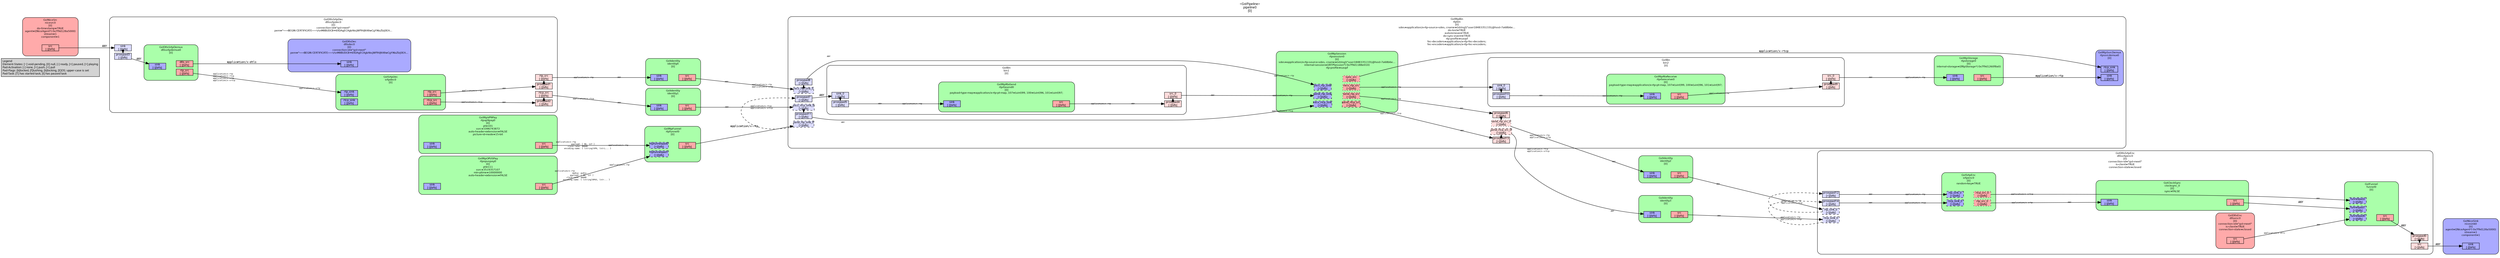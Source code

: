 digraph pipeline {
  rankdir=LR;
  fontname="sans";
  fontsize="10";
  labelloc=t;
  nodesep=.1;
  ranksep=.2;
  label="<GstPipeline>\npipeline0\n[0]";
  node [style="filled,rounded", shape=box, fontsize="9", fontname="sans", margin="0.0,0.0"];
  edge [labelfontsize="6", fontsize="9", fontname="monospace"];
  
  legend [
    pos="0,0!",
    margin="0.05,0.05",
    style="filled",
    label="Legend\lElement-States: [~] void-pending, [0] null, [-] ready, [=] paused, [>] playing\lPad-Activation: [-] none, [>] push, [<] pull\lPad-Flags: [b]locked, [f]lushing, [b]locking, [E]OS; upper-case is set\lPad-Task: [T] has started task, [t] has paused task\l",
  ];
  subgraph cluster_identity3_0x7f9d118940d0 {
    fontname="Bitstream Vera Sans";
    fontsize="8";
    style="filled,rounded";
    color=black;
    label="GstIdentity\nidentity3\n[0]";
    subgraph cluster_identity3_0x7f9d118940d0_sink {
      label="";
      style="invis";
      identity3_0x7f9d118940d0_sink_0x7f9d11897110 [color=black, fillcolor="#aaaaff", label="sink\n[-][bFb]", height="0.2", style="filled,solid"];
    }

    subgraph cluster_identity3_0x7f9d118940d0_src {
      label="";
      style="invis";
      identity3_0x7f9d118940d0_src_0x7f9d11897360 [color=black, fillcolor="#ffaaaa", label="src\n[-][bFb]", height="0.2", style="filled,solid"];
    }

    identity3_0x7f9d118940d0_sink_0x7f9d11897110 -> identity3_0x7f9d118940d0_src_0x7f9d11897360 [style="invis"];
    fillcolor="#aaffaa";
  }

  identity3_0x7f9d118940d0_src_0x7f9d11897360 -> dtlssrtpenc0_0x7f9d10868060_rtcp_sink_0_0x7f9d1189e2d0 [labeldistance="10", labelangle="0", label="                                                  ", taillabel="ANY", headlabel="application/x-rtp\lapplication/x-rtcp\l"]
  subgraph cluster_identity2_0x7f9d1187f6d0 {
    fontname="Bitstream Vera Sans";
    fontsize="8";
    style="filled,rounded";
    color=black;
    label="GstIdentity\nidentity2\n[0]";
    subgraph cluster_identity2_0x7f9d1187f6d0_sink {
      label="";
      style="invis";
      identity2_0x7f9d1187f6d0_sink_0x7f9d11896c70 [color=black, fillcolor="#aaaaff", label="sink\n[-][bFb]", height="0.2", style="filled,solid"];
    }

    subgraph cluster_identity2_0x7f9d1187f6d0_src {
      label="";
      style="invis";
      identity2_0x7f9d1187f6d0_src_0x7f9d11896ec0 [color=black, fillcolor="#ffaaaa", label="src\n[-][bFb]", height="0.2", style="filled,solid"];
    }

    identity2_0x7f9d1187f6d0_sink_0x7f9d11896c70 -> identity2_0x7f9d1187f6d0_src_0x7f9d11896ec0 [style="invis"];
    fillcolor="#aaffaa";
  }

  identity2_0x7f9d1187f6d0_src_0x7f9d11896ec0 -> dtlssrtpenc0_0x7f9d10868060_rtp_sink_0_0x7f9d108bdda0 [labeldistance="10", labelangle="0", label="                                                  ", taillabel="ANY", headlabel="application/x-rtp\lapplication/x-rtcp\l"]
  subgraph cluster_identity1_0x7f9d11884ad0 {
    fontname="Bitstream Vera Sans";
    fontsize="8";
    style="filled,rounded";
    color=black;
    label="GstIdentity\nidentity1\n[0]";
    subgraph cluster_identity1_0x7f9d11884ad0_sink {
      label="";
      style="invis";
      identity1_0x7f9d11884ad0_sink_0x7f9d118967d0 [color=black, fillcolor="#aaaaff", label="sink\n[-][bFb]", height="0.2", style="filled,solid"];
    }

    subgraph cluster_identity1_0x7f9d11884ad0_src {
      label="";
      style="invis";
      identity1_0x7f9d11884ad0_src_0x7f9d11896a20 [color=black, fillcolor="#ffaaaa", label="src\n[-][bFb]", height="0.2", style="filled,solid"];
    }

    identity1_0x7f9d11884ad0_sink_0x7f9d118967d0 -> identity1_0x7f9d11884ad0_src_0x7f9d11896a20 [style="invis"];
    fillcolor="#aaffaa";
  }

  identity1_0x7f9d11884ad0_src_0x7f9d11896a20 -> rtpbin_0x7f9d118700c0_recv_rtcp_sink_0_0x7f9d108bdb30 [labeldistance="10", labelangle="0", label="                                                  ", taillabel="ANY", headlabel="application/x-rtcp\lapplication/x-srtcp\l"]
  subgraph cluster_identity0_0x7f9d118770d0 {
    fontname="Bitstream Vera Sans";
    fontsize="8";
    style="filled,rounded";
    color=black;
    label="GstIdentity\nidentity0\n[0]";
    subgraph cluster_identity0_0x7f9d118770d0_sink {
      label="";
      style="invis";
      identity0_0x7f9d118770d0_sink_0x7f9d11896330 [color=black, fillcolor="#aaaaff", label="sink\n[-][bFb]", height="0.2", style="filled,solid"];
    }

    subgraph cluster_identity0_0x7f9d118770d0_src {
      label="";
      style="invis";
      identity0_0x7f9d118770d0_src_0x7f9d11896580 [color=black, fillcolor="#ffaaaa", label="src\n[-][bFb]", height="0.2", style="filled,solid"];
    }

    identity0_0x7f9d118770d0_sink_0x7f9d11896330 -> identity0_0x7f9d118770d0_src_0x7f9d11896580 [style="invis"];
    fillcolor="#aaffaa";
  }

  identity0_0x7f9d118770d0_src_0x7f9d11896580 -> rtpbin_0x7f9d118700c0_recv_rtp_sink_0_0x7f9d108bd3e0 [labeldistance="10", labelangle="0", label="                                                  ", taillabel="ANY", headlabel="application/x-rtp\lapplication/x-srtp\l"]
  subgraph cluster_rtpfunnel0_0x7f9d128a5540 {
    fontname="Bitstream Vera Sans";
    fontsize="8";
    style="filled,rounded";
    color=black;
    label="GstRtpFunnel\nrtpfunnel0\n[0]";
    subgraph cluster_rtpfunnel0_0x7f9d128a5540_sink {
      label="";
      style="invis";
      rtpfunnel0_0x7f9d128a5540_rtpfunnelpad0_0x7f9d11880a50 [color=black, fillcolor="#aaaaff", label="rtpfunnelpad0\n[>][bfb]", height="0.2", style="filled,dashed"];
      rtpfunnel0_0x7f9d128a5540_rtpfunnelpad1_0x7f9d11880ca0 [color=black, fillcolor="#aaaaff", label="rtpfunnelpad1\n[>][bfb]", height="0.2", style="filled,dashed"];
    }

    subgraph cluster_rtpfunnel0_0x7f9d128a5540_src {
      label="";
      style="invis";
      rtpfunnel0_0x7f9d128a5540_src_0x7f9d11880800 [color=black, fillcolor="#ffaaaa", label="src\n[-][bFb]", height="0.2", style="filled,solid"];
    }

    rtpfunnel0_0x7f9d128a5540_rtpfunnelpad0_0x7f9d11880a50 -> rtpfunnel0_0x7f9d128a5540_src_0x7f9d11880800 [style="invis"];
    fillcolor="#aaffaa";
  }

  rtpfunnel0_0x7f9d128a5540_src_0x7f9d11880800 -> rtpbin_0x7f9d118700c0_send_rtp_sink_0_0x7f9d108bd170 [label="application/x-rtp\l"]
  subgraph cluster_rtpvp9pay0_0x7f9d11888190 {
    fontname="Bitstream Vera Sans";
    fontsize="8";
    style="filled,rounded";
    color=black;
    label="GstRtpVP9Pay\nrtpvp9pay0\n[0]\npt=101\nssrc=1096743872\nauto-header-extension=FALSE\npicture-id-mode=15-bit";
    subgraph cluster_rtpvp9pay0_0x7f9d11888190_sink {
      label="";
      style="invis";
      rtpvp9pay0_0x7f9d11888190_sink_0x7f9d118805b0 [color=black, fillcolor="#aaaaff", label="sink\n[-][bFb]", height="0.2", style="filled,solid"];
    }

    subgraph cluster_rtpvp9pay0_0x7f9d11888190_src {
      label="";
      style="invis";
      rtpvp9pay0_0x7f9d11888190_src_0x7f9d11880360 [color=black, fillcolor="#ffaaaa", label="src\n[-][bFb]", height="0.2", style="filled,solid"];
    }

    rtpvp9pay0_0x7f9d11888190_sink_0x7f9d118805b0 -> rtpvp9pay0_0x7f9d11888190_src_0x7f9d11880360 [style="invis"];
    fillcolor="#aaffaa";
  }

  rtpvp9pay0_0x7f9d11888190_src_0x7f9d11880360 -> rtpfunnel0_0x7f9d128a5540_rtpfunnelpad0_0x7f9d11880a50 [labeldistance="10", labelangle="0", label="                                                  ", taillabel="application/x-rtp\l             payload: [ 96, 127 ]\l          clock-rate: 90000\l       encoding-name: { (string)VP9, (stri... }\l", headlabel="application/x-rtp\l"]
  subgraph cluster_rtpopuspay0_0x7f9d11886240 {
    fontname="Bitstream Vera Sans";
    fontsize="8";
    style="filled,rounded";
    color=black;
    label="GstRtpOPUSPay\nrtpopuspay0\n[0]\npt=111\nssrc=3519357107\nmin-ptime=10000000\nauto-header-extension=FALSE";
    subgraph cluster_rtpopuspay0_0x7f9d11886240_sink {
      label="";
      style="invis";
      rtpopuspay0_0x7f9d11886240_sink_0x7f9d11880110 [color=black, fillcolor="#aaaaff", label="sink\n[-][bFb]", height="0.2", style="filled,solid"];
    }

    subgraph cluster_rtpopuspay0_0x7f9d11886240_src {
      label="";
      style="invis";
      rtpopuspay0_0x7f9d11886240_src_0x7f9d11879d40 [color=black, fillcolor="#ffaaaa", label="src\n[-][bFb]", height="0.2", style="filled,solid"];
    }

    rtpopuspay0_0x7f9d11886240_sink_0x7f9d11880110 -> rtpopuspay0_0x7f9d11886240_src_0x7f9d11879d40 [style="invis"];
    fillcolor="#aaffaa";
  }

  rtpopuspay0_0x7f9d11886240_src_0x7f9d11879d40 -> rtpfunnel0_0x7f9d128a5540_rtpfunnelpad1_0x7f9d11880ca0 [labeldistance="10", labelangle="0", label="                                                  ", taillabel="application/x-rtp\l               media: audio\l             payload: [ 96, 127 ]\l          clock-rate: 48000\l       encoding-name: { (string)OPUS, (str... }\l", headlabel="application/x-rtp\l"]
  subgraph cluster_dtlssrtpdec0_0x7f9d108be0a0 {
    fontname="Bitstream Vera Sans";
    fontsize="8";
    style="filled,rounded";
    color=black;
    label="GstDtlsSrtpDec\ndtlssrtpdec0\n[0]\nconnection-id=\"gst-meet\"\npem=\"-----BEGIN CERTIFICATE-----\\r\\nMIIBUDCB+KADAgECAgkAksjWf9VjK48wCgYIKoZIzj0EA…";
    subgraph cluster_dtlssrtpdec0_0x7f9d108be0a0_sink {
      label="";
      style="invis";
      _proxypad3_0x7f9d108c0820 [color=black, fillcolor="#ddddff", label="proxypad3\n[-][bfb]", height="0.2", style="filled,solid"];
    dtlssrtpdec0_0x7f9d108be0a0_sink_0x7f9d108bc7b0 -> _proxypad3_0x7f9d108c0820 [style=dashed, minlen=0]
      dtlssrtpdec0_0x7f9d108be0a0_sink_0x7f9d108bc7b0 [color=black, fillcolor="#ddddff", label="sink\n[-][bFb]", height="0.2", style="filled,solid"];
    }

    subgraph cluster_dtlssrtpdec0_0x7f9d108be0a0_src {
      label="";
      style="invis";
      _proxypad1_0x7f9d108c0360 [color=black, fillcolor="#ffdddd", label="proxypad1\n[-][bfb]", height="0.2", style="filled,solid"];
    _proxypad1_0x7f9d108c0360 -> dtlssrtpdec0_0x7f9d108be0a0_rtp_src_0x7f9d108bc2d0 [style=dashed, minlen=0]
      dtlssrtpdec0_0x7f9d108be0a0_rtp_src_0x7f9d108bc2d0 [color=black, fillcolor="#ffdddd", label="rtp_src\n[-][bFb]", height="0.2", style="filled,solid"];
      _proxypad2_0x7f9d108c05c0 [color=black, fillcolor="#ffdddd", label="proxypad2\n[-][bfb]", height="0.2", style="filled,solid"];
    _proxypad2_0x7f9d108c05c0 -> dtlssrtpdec0_0x7f9d108be0a0_rtcp_src_0x7f9d108bc540 [style=dashed, minlen=0]
      dtlssrtpdec0_0x7f9d108be0a0_rtcp_src_0x7f9d108bc540 [color=black, fillcolor="#ffdddd", label="rtcp_src\n[-][bFb]", height="0.2", style="filled,solid"];
    }

    dtlssrtpdec0_0x7f9d108be0a0_sink_0x7f9d108bc7b0 -> dtlssrtpdec0_0x7f9d108be0a0_rtp_src_0x7f9d108bc2d0 [style="invis"];
    fillcolor="#ffffff";
    subgraph cluster_srtpdec0_0x7f9d108ba010 {
      fontname="Bitstream Vera Sans";
      fontsize="8";
      style="filled,rounded";
      color=black;
      label="GstSrtpDec\nsrtpdec0\n[0]";
      subgraph cluster_srtpdec0_0x7f9d108ba010_sink {
        label="";
        style="invis";
        srtpdec0_0x7f9d108ba010_rtp_sink_0x7f9d11878ac0 [color=black, fillcolor="#aaaaff", label="rtp_sink\n[-][bFb]", height="0.2", style="filled,solid"];
        srtpdec0_0x7f9d108ba010_rtcp_sink_0x7f9d11878f60 [color=black, fillcolor="#aaaaff", label="rtcp_sink\n[-][bFb]", height="0.2", style="filled,solid"];
      }

      subgraph cluster_srtpdec0_0x7f9d108ba010_src {
        label="";
        style="invis";
        srtpdec0_0x7f9d108ba010_rtp_src_0x7f9d11878d10 [color=black, fillcolor="#ffaaaa", label="rtp_src\n[-][bFb]", height="0.2", style="filled,solid"];
        srtpdec0_0x7f9d108ba010_rtcp_src_0x7f9d118791b0 [color=black, fillcolor="#ffaaaa", label="rtcp_src\n[-][bFb]", height="0.2", style="filled,solid"];
      }

      srtpdec0_0x7f9d108ba010_rtp_sink_0x7f9d11878ac0 -> srtpdec0_0x7f9d108ba010_rtp_src_0x7f9d11878d10 [style="invis"];
      fillcolor="#aaffaa";
    }

    srtpdec0_0x7f9d108ba010_rtp_src_0x7f9d11878d10 -> _proxypad1_0x7f9d108c0360 [labeldistance="10", labelangle="0", label="                                                  ", taillabel="application/x-rtp\l", headlabel="ANY"]
    srtpdec0_0x7f9d108ba010_rtcp_src_0x7f9d118791b0 -> _proxypad2_0x7f9d108c05c0 [labeldistance="10", labelangle="0", label="                                                  ", taillabel="application/x-rtcp\l", headlabel="ANY"]
    subgraph cluster_dtlsdec0_0x7f9d108ba170 {
      fontname="Bitstream Vera Sans";
      fontsize="8";
      style="filled,rounded";
      color=black;
      label="GstDtlsDec\ndtlsdec0\n[0]\nconnection-id=\"gst-meet\"\npem=\"-----BEGIN CERTIFICATE-----\\r\\nMIIBUDCB+KADAgECAgkAksjWf9VjK48wCgYIKoZIzj0EA…";
      subgraph cluster_dtlsdec0_0x7f9d108ba170_sink {
        label="";
        style="invis";
        dtlsdec0_0x7f9d108ba170_sink_0x7f9d11879af0 [color=black, fillcolor="#aaaaff", label="sink\n[-][bFb]", height="0.2", style="filled,solid"];
      }

      fillcolor="#aaaaff";
    }

    subgraph cluster_dtlssrtpdemux0_0x7f9d1094a6c0 {
      fontname="Bitstream Vera Sans";
      fontsize="8";
      style="filled,rounded";
      color=black;
      label="GstDtlsSrtpDemux\ndtlssrtpdemux0\n[0]";
      subgraph cluster_dtlssrtpdemux0_0x7f9d1094a6c0_sink {
        label="";
        style="invis";
        dtlssrtpdemux0_0x7f9d1094a6c0_sink_0x7f9d11879400 [color=black, fillcolor="#aaaaff", label="sink\n[-][bFb]", height="0.2", style="filled,solid"];
      }

      subgraph cluster_dtlssrtpdemux0_0x7f9d1094a6c0_src {
        label="";
        style="invis";
        dtlssrtpdemux0_0x7f9d1094a6c0_rtp_src_0x7f9d11879650 [color=black, fillcolor="#ffaaaa", label="rtp_src\n[-][bFb]", height="0.2", style="filled,solid"];
        dtlssrtpdemux0_0x7f9d1094a6c0_dtls_src_0x7f9d118798a0 [color=black, fillcolor="#ffaaaa", label="dtls_src\n[-][bFb]", height="0.2", style="filled,solid"];
      }

      dtlssrtpdemux0_0x7f9d1094a6c0_sink_0x7f9d11879400 -> dtlssrtpdemux0_0x7f9d1094a6c0_rtp_src_0x7f9d11879650 [style="invis"];
      fillcolor="#aaffaa";
    }

    _proxypad3_0x7f9d108c0820 -> dtlssrtpdemux0_0x7f9d1094a6c0_sink_0x7f9d11879400 [label="ANY"]
    dtlssrtpdemux0_0x7f9d1094a6c0_rtp_src_0x7f9d11879650 -> srtpdec0_0x7f9d108ba010_rtp_sink_0x7f9d11878ac0 [labeldistance="10", labelangle="0", label="                                                  ", taillabel="application/x-rtp\lapplication/x-rtcp\lapplication/x-srtp\lapplication/x-srtcp\l", headlabel="application/x-srtp\l"]
    dtlssrtpdemux0_0x7f9d1094a6c0_dtls_src_0x7f9d118798a0 -> dtlsdec0_0x7f9d108ba170_sink_0x7f9d11879af0 [label="application/x-dtls\l"]
  }

  dtlssrtpdec0_0x7f9d108be0a0_rtp_src_0x7f9d108bc2d0 -> identity0_0x7f9d118770d0_sink_0x7f9d11896330 [labeldistance="10", labelangle="0", label="                                                  ", taillabel="application/x-rtp\l", headlabel="ANY"]
  dtlssrtpdec0_0x7f9d108be0a0_rtcp_src_0x7f9d108bc540 -> identity1_0x7f9d11884ad0_sink_0x7f9d118967d0 [labeldistance="10", labelangle="0", label="                                                  ", taillabel="application/x-rtcp\l", headlabel="ANY"]
  subgraph cluster_dtlssrtpenc0_0x7f9d10868060 {
    fontname="Bitstream Vera Sans";
    fontsize="8";
    style="filled,rounded";
    color=black;
    label="GstDtlsSrtpEnc\ndtlssrtpenc0\n[0]\nconnection-id=\"gst-meet\"\nis-client=TRUE\nconnection-state=closed";
    subgraph cluster_dtlssrtpenc0_0x7f9d10868060_sink {
      label="";
      style="invis";
      _proxypad12_0x7f9d108c1d80 [color=black, fillcolor="#ddddff", label="proxypad12\n[>][bfb]", height="0.2", style="filled,solid"];
    dtlssrtpenc0_0x7f9d10868060_rtp_sink_0_0x7f9d108bdda0 -> _proxypad12_0x7f9d108c1d80 [style=dashed, minlen=0]
      dtlssrtpenc0_0x7f9d10868060_rtp_sink_0_0x7f9d108bdda0 [color=black, fillcolor="#ddddff", label="rtp_sink_0\n[>][bfb]", height="0.2", style="filled,dashed"];
      _proxypad14_0x7f9d118a2390 [color=black, fillcolor="#ddddff", label="proxypad14\n[>][bfb]", height="0.2", style="filled,solid"];
    dtlssrtpenc0_0x7f9d10868060_rtcp_sink_0_0x7f9d1189e2d0 -> _proxypad14_0x7f9d118a2390 [style=dashed, minlen=0]
      dtlssrtpenc0_0x7f9d10868060_rtcp_sink_0_0x7f9d1189e2d0 [color=black, fillcolor="#ddddff", label="rtcp_sink_0\n[>][bfb]", height="0.2", style="filled,dashed"];
    }

    subgraph cluster_dtlssrtpenc0_0x7f9d10868060_src {
      label="";
      style="invis";
      _proxypad0_0x7f9d108c0100 [color=black, fillcolor="#ffdddd", label="proxypad0\n[>][bfb]", height="0.2", style="filled,solid"];
    _proxypad0_0x7f9d108c0100 -> dtlssrtpenc0_0x7f9d10868060_src_0x7f9d108bc060 [style=dashed, minlen=0]
      dtlssrtpenc0_0x7f9d10868060_src_0x7f9d108bc060 [color=black, fillcolor="#ffdddd", label="src\n[>][bfb]", height="0.2", style="filled,solid"];
    }

    dtlssrtpenc0_0x7f9d10868060_rtp_sink_0_0x7f9d108bdda0 -> dtlssrtpenc0_0x7f9d10868060_src_0x7f9d108bc060 [style="invis"];
    fillcolor="#ffffff";
    subgraph cluster_clocksync_0_0x7f9d1189c030 {
      fontname="Bitstream Vera Sans";
      fontsize="8";
      style="filled,rounded";
      color=black;
      label="GstClockSync\nclocksync_0\n[0]\nsync=FALSE";
      subgraph cluster_clocksync_0_0x7f9d1189c030_sink {
        label="";
        style="invis";
        clocksync_0_0x7f9d1189c030_sink_0x7f9d1189a640 [color=black, fillcolor="#aaaaff", label="sink\n[-][bFb]", height="0.2", style="filled,solid"];
      }

      subgraph cluster_clocksync_0_0x7f9d1189c030_src {
        label="";
        style="invis";
        clocksync_0_0x7f9d1189c030_src_0x7f9d1189a890 [color=black, fillcolor="#ffaaaa", label="src\n[-][bFb]", height="0.2", style="filled,solid"];
      }

      clocksync_0_0x7f9d1189c030_sink_0x7f9d1189a640 -> clocksync_0_0x7f9d1189c030_src_0x7f9d1189a890 [style="invis"];
      fillcolor="#aaffaa";
    }

    clocksync_0_0x7f9d1189c030_src_0x7f9d1189a890 -> funnel0_0x7f9d1094a5a0_funnelpad1_0x7f9d1189af80 [label="ANY"]
    subgraph cluster_funnel0_0x7f9d1094a5a0 {
      fontname="Bitstream Vera Sans";
      fontsize="8";
      style="filled,rounded";
      color=black;
      label="GstFunnel\nfunnel0\n[0]";
      subgraph cluster_funnel0_0x7f9d1094a5a0_sink {
        label="";
        style="invis";
        funnel0_0x7f9d1094a5a0_funnelpad0_0x7f9d11878870 [color=black, fillcolor="#aaaaff", label="funnelpad0\n[>][bfb]", height="0.2", style="filled,dashed"];
        funnel0_0x7f9d1094a5a0_funnelpad1_0x7f9d1189af80 [color=black, fillcolor="#aaaaff", label="funnelpad1\n[>][bfb]", height="0.2", style="filled,dashed"];
        funnel0_0x7f9d1094a5a0_funnelpad2_0x7f9d1189b8c0 [color=black, fillcolor="#aaaaff", label="funnelpad2\n[>][bfb]", height="0.2", style="filled,dashed"];
      }

      subgraph cluster_funnel0_0x7f9d1094a5a0_src {
        label="";
        style="invis";
        funnel0_0x7f9d1094a5a0_src_0x7f9d11878620 [color=black, fillcolor="#ffaaaa", label="src\n[-][bFb]", height="0.2", style="filled,solid"];
      }

      funnel0_0x7f9d1094a5a0_funnelpad0_0x7f9d11878870 -> funnel0_0x7f9d1094a5a0_src_0x7f9d11878620 [style="invis"];
      fillcolor="#aaffaa";
    }

    funnel0_0x7f9d1094a5a0_src_0x7f9d11878620 -> _proxypad0_0x7f9d108c0100 [label="ANY"]
    subgraph cluster_srtpenc0_0x7f9d128a53f0 {
      fontname="Bitstream Vera Sans";
      fontsize="8";
      style="filled,rounded";
      color=black;
      label="GstSrtpEnc\nsrtpenc0\n[0]\nrandom-key=TRUE";
      subgraph cluster_srtpenc0_0x7f9d128a53f0_sink {
        label="";
        style="invis";
        srtpenc0_0x7f9d128a53f0_rtp_sink_0_0x7f9d1189aae0 [color=black, fillcolor="#aaaaff", label="rtp_sink_0\n[>][bfb]", height="0.2", style="filled,dashed"];
        srtpenc0_0x7f9d128a53f0_rtcp_sink_0_0x7f9d1189b420 [color=black, fillcolor="#aaaaff", label="rtcp_sink_0\n[>][bfb]", height="0.2", style="filled,dashed"];
      }

      subgraph cluster_srtpenc0_0x7f9d128a53f0_src {
        label="";
        style="invis";
        srtpenc0_0x7f9d128a53f0_rtp_src_0_0x7f9d1189ad30 [color=black, fillcolor="#ffaaaa", label="rtp_src_0\n[>][bfb]", height="0.2", style="filled,dotted"];
        srtpenc0_0x7f9d128a53f0_rtcp_src_0_0x7f9d1189b670 [color=black, fillcolor="#ffaaaa", label="rtcp_src_0\n[>][bfb]", height="0.2", style="filled,dotted"];
      }

      srtpenc0_0x7f9d128a53f0_rtp_sink_0_0x7f9d1189aae0 -> srtpenc0_0x7f9d128a53f0_rtp_src_0_0x7f9d1189ad30 [style="invis"];
      fillcolor="#aaffaa";
    }

    _proxypad12_0x7f9d108c1d80 -> srtpenc0_0x7f9d128a53f0_rtp_sink_0_0x7f9d1189aae0 [labeldistance="10", labelangle="0", label="                                                  ", taillabel="ANY", headlabel="application/x-rtp\l"]
    srtpenc0_0x7f9d128a53f0_rtp_src_0_0x7f9d1189ad30 -> clocksync_0_0x7f9d1189c030_sink_0x7f9d1189a640 [labeldistance="10", labelangle="0", label="                                                  ", taillabel="application/x-srtp\l", headlabel="ANY"]
    _proxypad14_0x7f9d118a2390 -> srtpenc0_0x7f9d128a53f0_rtcp_sink_0_0x7f9d1189b420 [labeldistance="10", labelangle="0", label="                                                  ", taillabel="ANY", headlabel="application/x-rtcp\l"]
    srtpenc0_0x7f9d128a53f0_rtcp_src_0_0x7f9d1189b670 -> funnel0_0x7f9d1094a5a0_funnelpad2_0x7f9d1189b8c0 [labeldistance="10", labelangle="0", label="                                                  ", taillabel="application/x-srtcp\l", headlabel="ANY"]
    subgraph cluster_dtlsenc0_0x7f9d108b9050 {
      fontname="Bitstream Vera Sans";
      fontsize="8";
      style="filled,rounded";
      color=black;
      label="GstDtlsEnc\ndtlsenc0\n[0]\nconnection-id=\"gst-meet\"\nis-client=TRUE\nconnection-state=closed";
      subgraph cluster_dtlsenc0_0x7f9d108b9050_src {
        label="";
        style="invis";
        dtlsenc0_0x7f9d108b9050_src_0x7f9d118783d0 [color=black, fillcolor="#ffaaaa", label="src\n[-][bFb]", height="0.2", style="filled,solid"];
      }

      fillcolor="#ffaaaa";
    }

    dtlsenc0_0x7f9d108b9050_src_0x7f9d118783d0 -> funnel0_0x7f9d1094a5a0_funnelpad0_0x7f9d11878870 [labeldistance="10", labelangle="0", label="                                                  ", taillabel="application/x-dtls\l", headlabel="ANY"]
  }

  dtlssrtpenc0_0x7f9d10868060_src_0x7f9d108bc060 -> nicesink0_0x7f9d11820490_sink_0x7f9d11878180 [label="ANY"]
  subgraph cluster_nicesink0_0x7f9d11820490 {
    fontname="Bitstream Vera Sans";
    fontsize="8";
    style="filled,rounded";
    color=black;
    label="GstNiceSink\nnicesink0\n[0]\nagent=((NiceAgent*) 0x7f9d128a5000)\nstream=1\ncomponent=1";
    subgraph cluster_nicesink0_0x7f9d11820490_sink {
      label="";
      style="invis";
      nicesink0_0x7f9d11820490_sink_0x7f9d11878180 [color=black, fillcolor="#aaaaff", label="sink\n[-][bFb]", height="0.2", style="filled,solid"];
    }

    fillcolor="#aaaaff";
  }

  subgraph cluster_nicesrc0_0x7f9d11874130 {
    fontname="Bitstream Vera Sans";
    fontsize="8";
    style="filled,rounded";
    color=black;
    label="GstNiceSrc\nnicesrc0\n[0]\ndo-timestamp=TRUE\nagent=((NiceAgent*) 0x7f9d128a5000)\nstream=1\ncomponent=1";
    subgraph cluster_nicesrc0_0x7f9d11874130_src {
      label="";
      style="invis";
      nicesrc0_0x7f9d11874130_src_0x7f9d10945c10 [color=black, fillcolor="#ffaaaa", label="src\n[-][bFb]", height="0.2", style="filled,solid"];
    }

    fillcolor="#ffaaaa";
  }

  nicesrc0_0x7f9d11874130_src_0x7f9d10945c10 -> dtlssrtpdec0_0x7f9d108be0a0_sink_0x7f9d108bc7b0 [label="ANY"]
  subgraph cluster_rtpbin_0x7f9d118700c0 {
    fontname="Bitstream Vera Sans";
    fontsize="8";
    style="filled,rounded";
    color=black;
    label="GstRtpBin\nrtpbin\n[0]\nsdes=application/x-rtp-source-sdes, cname=(string)\\\"user1848335133\\\\@host-7a68b6e…\ndo-lost=TRUE\nautoremove=TRUE\ndo-sync-event=TRUE\nrtp-profile=savpf\nfec-decoders=application/x-rtp-fec-decoders;\nfec-encoders=application/x-rtp-fec-encoders;";
    subgraph cluster_rtpbin_0x7f9d118700c0_sink {
      label="";
      style="invis";
      _proxypad7_0x7f9d108c11a0 [color=black, fillcolor="#ddddff", label="proxypad7\n[>][bfb]", height="0.2", style="filled,solid"];
    rtpbin_0x7f9d118700c0_send_rtp_sink_0_0x7f9d108bd170 -> _proxypad7_0x7f9d108c11a0 [style=dashed, minlen=0]
      rtpbin_0x7f9d118700c0_send_rtp_sink_0_0x7f9d108bd170 [color=black, fillcolor="#ddddff", label="send_rtp_sink_0\n[>][bfb]", height="0.2", style="filled,dashed"];
      _proxypad8_0x7f9d108c1400 [color=black, fillcolor="#ddddff", label="proxypad8\n[>][bfb]", height="0.2", style="filled,solid"];
    rtpbin_0x7f9d118700c0_recv_rtp_sink_0_0x7f9d108bd3e0 -> _proxypad8_0x7f9d108c1400 [style=dashed, minlen=0]
      rtpbin_0x7f9d118700c0_recv_rtp_sink_0_0x7f9d108bd3e0 [color=black, fillcolor="#ddddff", label="recv_rtp_sink_0\n[>][bfb]", height="0.2", style="filled,dashed"];
      _proxypad11_0x7f9d108c1b20 [color=black, fillcolor="#ddddff", label="proxypad11\n[>][bfb]", height="0.2", style="filled,solid"];
    rtpbin_0x7f9d118700c0_recv_rtcp_sink_0_0x7f9d108bdb30 -> _proxypad11_0x7f9d108c1b20 [style=dashed, minlen=0]
      rtpbin_0x7f9d118700c0_recv_rtcp_sink_0_0x7f9d108bdb30 [color=black, fillcolor="#ddddff", label="recv_rtcp_sink_0\n[>][bfb]", height="0.2", style="filled,dashed"];
    }

    subgraph cluster_rtpbin_0x7f9d118700c0_src {
      label="";
      style="invis";
      _proxypad6_0x7f9d108c0f40 [color=black, fillcolor="#ffdddd", label="proxypad6\n[>][bfb]", height="0.2", style="filled,solid"];
    _proxypad6_0x7f9d108c0f40 -> rtpbin_0x7f9d118700c0_send_rtp_src_0_0x7f9d108bcf00 [style=dashed, minlen=0]
      rtpbin_0x7f9d118700c0_send_rtp_src_0_0x7f9d108bcf00 [color=black, fillcolor="#ffdddd", label="send_rtp_src_0\n[>][bfb]", height="0.2", style="filled,dotted"];
      _proxypad13_0x7f9d118a2130 [color=black, fillcolor="#ffdddd", label="proxypad13\n[>][bfb]", height="0.2", style="filled,solid"];
    _proxypad13_0x7f9d118a2130 -> rtpbin_0x7f9d118700c0_send_rtcp_src_0_0x7f9d1189e060 [style=dashed, minlen=0]
      rtpbin_0x7f9d118700c0_send_rtcp_src_0_0x7f9d1189e060 [color=black, fillcolor="#ffdddd", label="send_rtcp_src_0\n[>][bfb]", height="0.2", style="filled,dashed"];
    }

    rtpbin_0x7f9d118700c0_send_rtp_sink_0_0x7f9d108bd170 -> rtpbin_0x7f9d118700c0_send_rtp_src_0_0x7f9d108bcf00 [style="invis"];
    fillcolor="#ffffff";
    subgraph cluster_bin2_0x7f9d1094c900 {
      fontname="Bitstream Vera Sans";
      fontsize="8";
      style="filled,rounded";
      color=black;
      label="GstBin\nbin2\n[0]";
      subgraph cluster_bin2_0x7f9d1094c900_sink {
        label="";
        style="invis";
        _proxypad10_0x7f9d108c18c0 [color=black, fillcolor="#ddddff", label="proxypad10\n[-][bfb]", height="0.2", style="filled,solid"];
      bin2_0x7f9d1094c900_sink_0_0x7f9d108bd8c0 -> _proxypad10_0x7f9d108c18c0 [style=dashed, minlen=0]
        bin2_0x7f9d1094c900_sink_0_0x7f9d108bd8c0 [color=black, fillcolor="#ddddff", label="sink_0\n[-][bFb]", height="0.2", style="filled,solid"];
      }

      subgraph cluster_bin2_0x7f9d1094c900_src {
        label="";
        style="invis";
        _proxypad9_0x7f9d108c1660 [color=black, fillcolor="#ffdddd", label="proxypad9\n[-][bfb]", height="0.2", style="filled,solid"];
      _proxypad9_0x7f9d108c1660 -> bin2_0x7f9d1094c900_src_0_0x7f9d108bd650 [style=dashed, minlen=0]
        bin2_0x7f9d1094c900_src_0_0x7f9d108bd650 [color=black, fillcolor="#ffdddd", label="src_0\n[-][bFb]", height="0.2", style="filled,solid"];
      }

      bin2_0x7f9d1094c900_sink_0_0x7f9d108bd8c0 -> bin2_0x7f9d1094c900_src_0_0x7f9d108bd650 [style="invis"];
      fillcolor="#ffffff";
      subgraph cluster_rtprtxreceive0_0x7f9d128a5690 {
        fontname="Bitstream Vera Sans";
        fontsize="8";
        style="filled,rounded";
        color=black;
        label="GstRtpRtxReceive\nrtprtxreceive0\n[0]\npayload-type-map=application/x-rtp-pt-map, 107=(uint)99, 100=(uint)96, 101=(uint)97;";
        subgraph cluster_rtprtxreceive0_0x7f9d128a5690_sink {
          label="";
          style="invis";
          rtprtxreceive0_0x7f9d128a5690_sink_0x7f9d11897ca0 [color=black, fillcolor="#aaaaff", label="sink\n[-][bFb]", height="0.2", style="filled,solid"];
        }

        subgraph cluster_rtprtxreceive0_0x7f9d128a5690_src {
          label="";
          style="invis";
          rtprtxreceive0_0x7f9d128a5690_src_0x7f9d11897a50 [color=black, fillcolor="#ffaaaa", label="src\n[-][bFb]", height="0.2", style="filled,solid"];
        }

        rtprtxreceive0_0x7f9d128a5690_sink_0x7f9d11897ca0 -> rtprtxreceive0_0x7f9d128a5690_src_0x7f9d11897a50 [style="invis"];
        fillcolor="#aaffaa";
      }

      rtprtxreceive0_0x7f9d128a5690_src_0x7f9d11897a50 -> _proxypad9_0x7f9d108c1660 [labeldistance="10", labelangle="0", label="                                                  ", taillabel="application/x-rtp\l", headlabel="ANY"]
      _proxypad10_0x7f9d108c18c0 -> rtprtxreceive0_0x7f9d128a5690_sink_0x7f9d11897ca0 [labeldistance="10", labelangle="0", label="                                                  ", taillabel="ANY", headlabel="application/x-rtp\l"]
    }

    bin2_0x7f9d1094c900_src_0_0x7f9d108bd650 -> rtpstorage0_0x7f9d1094a7e0_sink_0x7f9d118815e0 [labeldistance="10", labelangle="0", label="                                                  ", taillabel="ANY", headlabel="application/x-rtp\l"]
    subgraph cluster_bin1_0x7f9d1094c760 {
      fontname="Bitstream Vera Sans";
      fontsize="8";
      style="filled,rounded";
      color=black;
      label="GstBin\nbin1\n[0]";
      subgraph cluster_bin1_0x7f9d1094c760_sink {
        label="";
        style="invis";
        _proxypad5_0x7f9d108c0ce0 [color=black, fillcolor="#ddddff", label="proxypad5\n[-][bfb]", height="0.2", style="filled,solid"];
      bin1_0x7f9d1094c760_sink_0_0x7f9d108bcc90 -> _proxypad5_0x7f9d108c0ce0 [style=dashed, minlen=0]
        bin1_0x7f9d1094c760_sink_0_0x7f9d108bcc90 [color=black, fillcolor="#ddddff", label="sink_0\n[-][bFb]", height="0.2", style="filled,solid"];
      }

      subgraph cluster_bin1_0x7f9d1094c760_src {
        label="";
        style="invis";
        _proxypad4_0x7f9d108c0a80 [color=black, fillcolor="#ffdddd", label="proxypad4\n[-][bfb]", height="0.2", style="filled,solid"];
      _proxypad4_0x7f9d108c0a80 -> bin1_0x7f9d1094c760_src_0_0x7f9d108bca20 [style=dashed, minlen=0]
        bin1_0x7f9d1094c760_src_0_0x7f9d108bca20 [color=black, fillcolor="#ffdddd", label="src_0\n[-][bFb]", height="0.2", style="filled,solid"];
      }

      bin1_0x7f9d1094c760_sink_0_0x7f9d108bcc90 -> bin1_0x7f9d1094c760_src_0_0x7f9d108bca20 [style="invis"];
      fillcolor="#ffffff";
      subgraph cluster_rtprtxsend0_0x7f9d11893000 {
        fontname="Bitstream Vera Sans";
        fontsize="8";
        style="filled,rounded";
        color=black;
        label="GstRtpRtxSend\nrtprtxsend0\n[0]\npayload-type-map=application/x-rtp-pt-map, 107=(uint)99, 100=(uint)96, 101=(uint)97;";
        subgraph cluster_rtprtxsend0_0x7f9d11893000_sink {
          label="";
          style="invis";
          rtprtxsend0_0x7f9d11893000_sink_0x7f9d11881a80 [color=black, fillcolor="#aaaaff", label="sink\n[-][bFb]", height="0.2", style="filled,solid"];
        }

        subgraph cluster_rtprtxsend0_0x7f9d11893000_src {
          label="";
          style="invis";
          rtprtxsend0_0x7f9d11893000_src_0x7f9d11881830 [color=black, fillcolor="#ffaaaa", label="src\n[-][bFb]", height="0.2", style="filled,solid"];
        }

        rtprtxsend0_0x7f9d11893000_sink_0x7f9d11881a80 -> rtprtxsend0_0x7f9d11893000_src_0x7f9d11881830 [style="invis"];
        fillcolor="#aaffaa";
      }

      rtprtxsend0_0x7f9d11893000_src_0x7f9d11881830 -> _proxypad4_0x7f9d108c0a80 [labeldistance="10", labelangle="0", label="                                                  ", taillabel="application/x-rtp\l", headlabel="ANY"]
      _proxypad5_0x7f9d108c0ce0 -> rtprtxsend0_0x7f9d11893000_sink_0x7f9d11881a80 [labeldistance="10", labelangle="0", label="                                                  ", taillabel="ANY", headlabel="application/x-rtp\l"]
    }

    bin1_0x7f9d1094c760_src_0_0x7f9d108bca20 -> rtpsession0_0x7f9d11888440_send_rtp_sink_0x7f9d11881cd0 [labeldistance="10", labelangle="0", label="                                                  ", taillabel="ANY", headlabel="application/x-rtp\l"]
    _proxypad7_0x7f9d108c11a0 -> bin1_0x7f9d1094c760_sink_0_0x7f9d108bcc90 [label="ANY"]
    subgraph cluster_rtpstorage0_0x7f9d1094a7e0 {
      fontname="Bitstream Vera Sans";
      fontsize="8";
      style="filled,rounded";
      color=black;
      label="GstRtpStorage\nrtpstorage0\n[0]\ninternal-storage=((RtpStorage*) 0x7f9d1260f8a0)";
      subgraph cluster_rtpstorage0_0x7f9d1094a7e0_sink {
        label="";
        style="invis";
        rtpstorage0_0x7f9d1094a7e0_sink_0x7f9d118815e0 [color=black, fillcolor="#aaaaff", label="sink\n[-][bFb]", height="0.2", style="filled,solid"];
      }

      subgraph cluster_rtpstorage0_0x7f9d1094a7e0_src {
        label="";
        style="invis";
        rtpstorage0_0x7f9d1094a7e0_src_0x7f9d11881390 [color=black, fillcolor="#ffaaaa", label="src\n[-][bFb]", height="0.2", style="filled,solid"];
      }

      rtpstorage0_0x7f9d1094a7e0_sink_0x7f9d118815e0 -> rtpstorage0_0x7f9d1094a7e0_src_0x7f9d11881390 [style="invis"];
      fillcolor="#aaffaa";
    }

    rtpstorage0_0x7f9d1094a7e0_src_0x7f9d11881390 -> rtpssrcdemux0_0x7f9d118920a0_sink_0x7f9d11880ef0 [label="application/x-rtp\l"]
    subgraph cluster_rtpssrcdemux0_0x7f9d118920a0 {
      fontname="Bitstream Vera Sans";
      fontsize="8";
      style="filled,rounded";
      color=black;
      label="GstRtpSsrcDemux\nrtpssrcdemux0\n[0]";
      subgraph cluster_rtpssrcdemux0_0x7f9d118920a0_sink {
        label="";
        style="invis";
        rtpssrcdemux0_0x7f9d118920a0_sink_0x7f9d11880ef0 [color=black, fillcolor="#aaaaff", label="sink\n[-][bFb]", height="0.2", style="filled,solid"];
        rtpssrcdemux0_0x7f9d118920a0_rtcp_sink_0x7f9d11881140 [color=black, fillcolor="#aaaaff", label="rtcp_sink\n[-][bFb]", height="0.2", style="filled,solid"];
      }

      fillcolor="#aaaaff";
    }

    subgraph cluster_rtpsession0_0x7f9d11888440 {
      fontname="Bitstream Vera Sans";
      fontsize="8";
      style="filled,rounded";
      color=black;
      label="GstRtpSession\nrtpsession0\n[0]\nsdes=application/x-rtp-source-sdes, cname=(string)\\\"user1848335133\\\\@host-7a68b6e…\ninternal-session=((RTPSession*) 0x7f9d1188e010)\nrtp-profile=savpf";
      subgraph cluster_rtpsession0_0x7f9d11888440_sink {
        label="";
        style="invis";
        rtpsession0_0x7f9d11888440_send_rtp_sink_0x7f9d11881cd0 [color=black, fillcolor="#aaaaff", label="send_rtp_sink\n[>][bfb]", height="0.2", style="filled,dashed"];
        rtpsession0_0x7f9d11888440_recv_rtp_sink_0x7f9d118975b0 [color=black, fillcolor="#aaaaff", label="recv_rtp_sink\n[>][bfb]", height="0.2", style="filled,dashed"];
        rtpsession0_0x7f9d11888440_recv_rtcp_sink_0x7f9d1189a1a0 [color=black, fillcolor="#aaaaff", label="recv_rtcp_sink\n[>][bfb]", height="0.2", style="filled,dashed"];
      }

      subgraph cluster_rtpsession0_0x7f9d11888440_src {
        label="";
        style="invis";
        rtpsession0_0x7f9d11888440_send_rtp_src_0x7f9d118960e0 [color=black, fillcolor="#ffaaaa", label="send_rtp_src\n[>][bfb]", height="0.2", style="filled,dotted"];
        rtpsession0_0x7f9d11888440_recv_rtp_src_0x7f9d11897800 [color=black, fillcolor="#ffaaaa", label="recv_rtp_src\n[>][bfb]", height="0.2", style="filled,dotted"];
        rtpsession0_0x7f9d11888440_sync_src_0x7f9d1189a3f0 [color=black, fillcolor="#ffaaaa", label="sync_src\n[>][bfb]", height="0.2", style="filled,dotted"];
        rtpsession0_0x7f9d11888440_send_rtcp_src_0x7f9d1189b1d0 [color=black, fillcolor="#ffaaaa", label="send_rtcp_src\n[>][bfb]", height="0.2", style="filled,dashed"];
      }

      rtpsession0_0x7f9d11888440_send_rtp_sink_0x7f9d11881cd0 -> rtpsession0_0x7f9d11888440_send_rtp_src_0x7f9d118960e0 [style="invis"];
      fillcolor="#aaffaa";
    }

    rtpsession0_0x7f9d11888440_send_rtp_src_0x7f9d118960e0 -> _proxypad6_0x7f9d108c0f40 [labeldistance="10", labelangle="0", label="                                                  ", taillabel="application/x-rtp\l", headlabel="ANY"]
    _proxypad8_0x7f9d108c1400 -> rtpsession0_0x7f9d11888440_recv_rtp_sink_0x7f9d118975b0 [labeldistance="10", labelangle="0", label="                                                  ", taillabel="ANY", headlabel="application/x-rtp\l"]
    rtpsession0_0x7f9d11888440_recv_rtp_src_0x7f9d11897800 -> bin2_0x7f9d1094c900_sink_0_0x7f9d108bd8c0 [labeldistance="10", labelangle="0", label="                                                  ", taillabel="application/x-rtp\l", headlabel="ANY"]
    _proxypad11_0x7f9d108c1b20 -> rtpsession0_0x7f9d11888440_recv_rtcp_sink_0x7f9d1189a1a0 [labeldistance="10", labelangle="0", label="                                                  ", taillabel="ANY", headlabel="application/x-rtcp\l"]
    rtpsession0_0x7f9d11888440_sync_src_0x7f9d1189a3f0 -> rtpssrcdemux0_0x7f9d118920a0_rtcp_sink_0x7f9d11881140 [label="application/x-rtcp\l"]
    rtpsession0_0x7f9d11888440_send_rtcp_src_0x7f9d1189b1d0 -> _proxypad13_0x7f9d118a2130 [labeldistance="10", labelangle="0", label="                                                  ", taillabel="application/x-rtcp\l", headlabel="ANY"]
  }

  rtpbin_0x7f9d118700c0_send_rtp_src_0_0x7f9d108bcf00 -> identity2_0x7f9d1187f6d0_sink_0x7f9d11896c70 [labeldistance="10", labelangle="0", label="                                                  ", taillabel="application/x-rtp\lapplication/x-srtp\l", headlabel="ANY"]
  rtpbin_0x7f9d118700c0_send_rtcp_src_0_0x7f9d1189e060 -> identity3_0x7f9d118940d0_sink_0x7f9d11897110 [labeldistance="10", labelangle="0", label="                                                  ", taillabel="application/x-rtcp\lapplication/x-srtcp\l", headlabel="ANY"]
}
